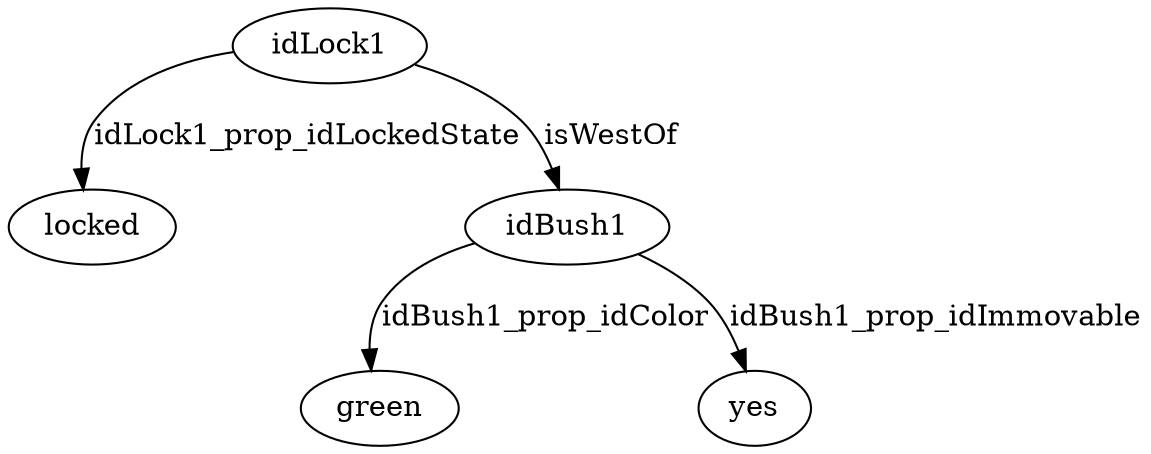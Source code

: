 strict digraph  {
idLock1 [node_type=entity_node, root=root];
locked;
idBush1;
green;
yes;
idLock1 -> locked  [edge_type=property, label=idLock1_prop_idLockedState];
idLock1 -> idBush1  [edge_type=relationship, label=isWestOf];
idBush1 -> green  [edge_type=property, label=idBush1_prop_idColor];
idBush1 -> yes  [edge_type=property, label=idBush1_prop_idImmovable];
}
